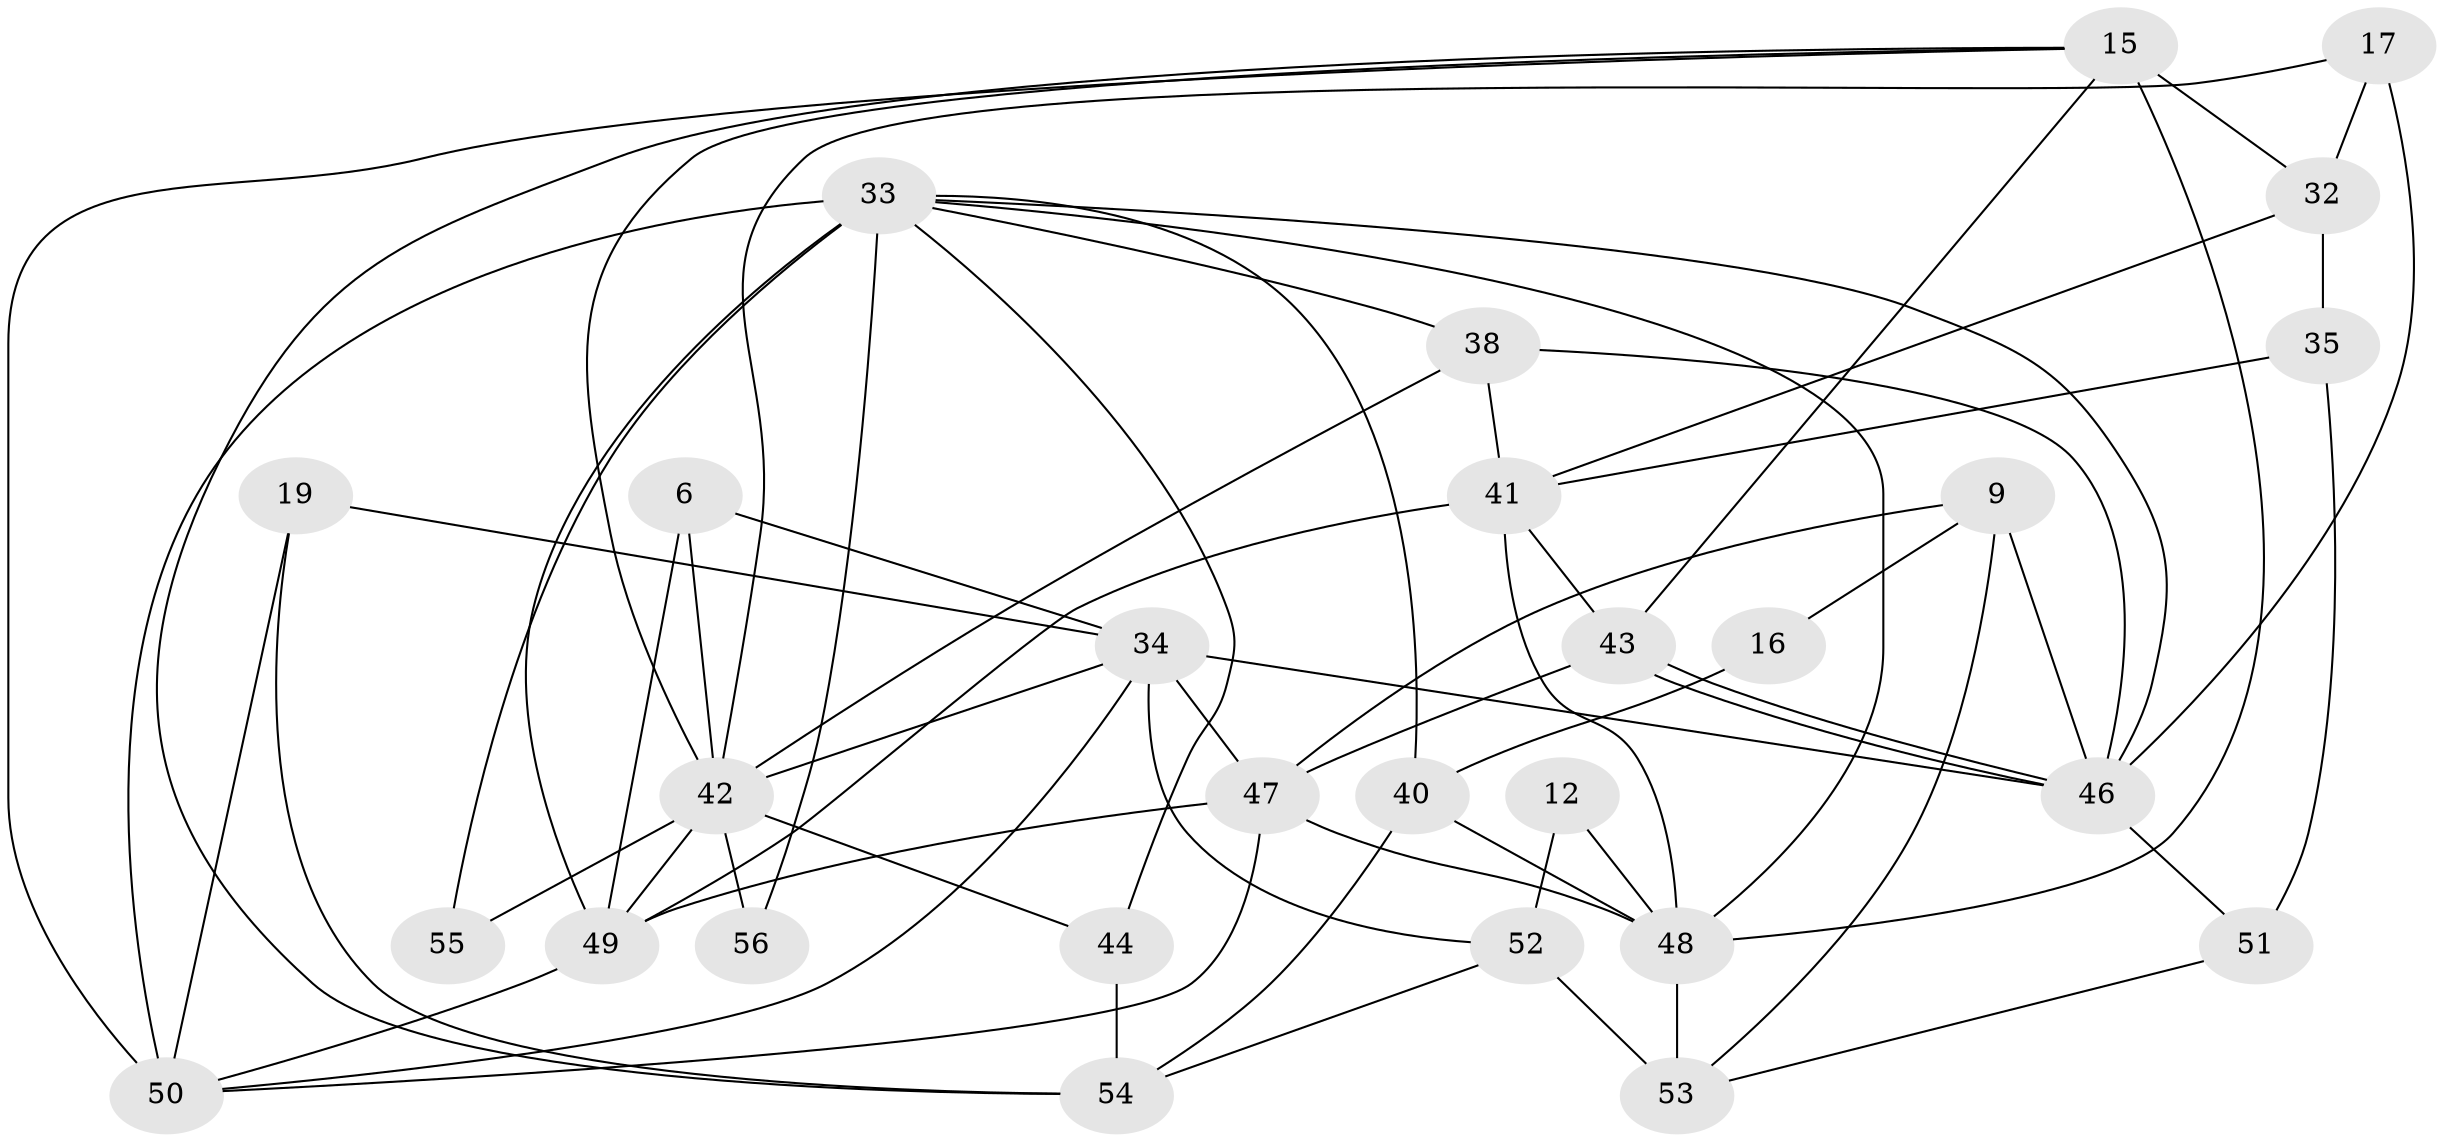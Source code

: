 // original degree distribution, {4: 0.25, 2: 0.10714285714285714, 5: 0.19642857142857142, 6: 0.125, 3: 0.30357142857142855, 8: 0.017857142857142856}
// Generated by graph-tools (version 1.1) at 2025/50/03/09/25 04:50:08]
// undirected, 28 vertices, 65 edges
graph export_dot {
graph [start="1"]
  node [color=gray90,style=filled];
  6;
  9;
  12;
  15 [super="+5"];
  16;
  17;
  19;
  32 [super="+11"];
  33 [super="+4+10"];
  34 [super="+28+13"];
  35 [super="+1"];
  38 [super="+23"];
  40;
  41 [super="+39"];
  42 [super="+20+29"];
  43 [super="+18"];
  44;
  46 [super="+7"];
  47 [super="+30+25"];
  48 [super="+21+45"];
  49 [super="+36"];
  50 [super="+8+14+22"];
  51;
  52 [super="+3"];
  53;
  54;
  55;
  56 [super="+24"];
  6 -- 42;
  6 -- 49 [weight=2];
  6 -- 34 [weight=2];
  9 -- 46 [weight=2];
  9 -- 53;
  9 -- 16;
  9 -- 47;
  12 -- 52 [weight=2];
  12 -- 48;
  15 -- 32 [weight=2];
  15 -- 54;
  15 -- 50;
  15 -- 43;
  15 -- 42;
  15 -- 48;
  16 -- 40;
  17 -- 46 [weight=2];
  17 -- 32;
  17 -- 42;
  19 -- 54;
  19 -- 50 [weight=2];
  19 -- 34;
  32 -- 41;
  32 -- 35;
  33 -- 38;
  33 -- 55;
  33 -- 49;
  33 -- 40;
  33 -- 56 [weight=2];
  33 -- 44;
  33 -- 46;
  33 -- 50 [weight=2];
  33 -- 48;
  34 -- 52 [weight=2];
  34 -- 42;
  34 -- 46;
  34 -- 50;
  34 -- 47;
  35 -- 51 [weight=2];
  35 -- 41;
  38 -- 41;
  38 -- 46;
  38 -- 42;
  40 -- 54;
  40 -- 48 [weight=3];
  41 -- 49;
  41 -- 43;
  41 -- 48 [weight=3];
  42 -- 55;
  42 -- 56 [weight=3];
  42 -- 49 [weight=2];
  42 -- 44;
  43 -- 47;
  43 -- 46;
  43 -- 46;
  44 -- 54;
  46 -- 51;
  47 -- 50;
  47 -- 48;
  47 -- 49;
  48 -- 53;
  49 -- 50;
  51 -- 53;
  52 -- 53 [weight=2];
  52 -- 54;
}
